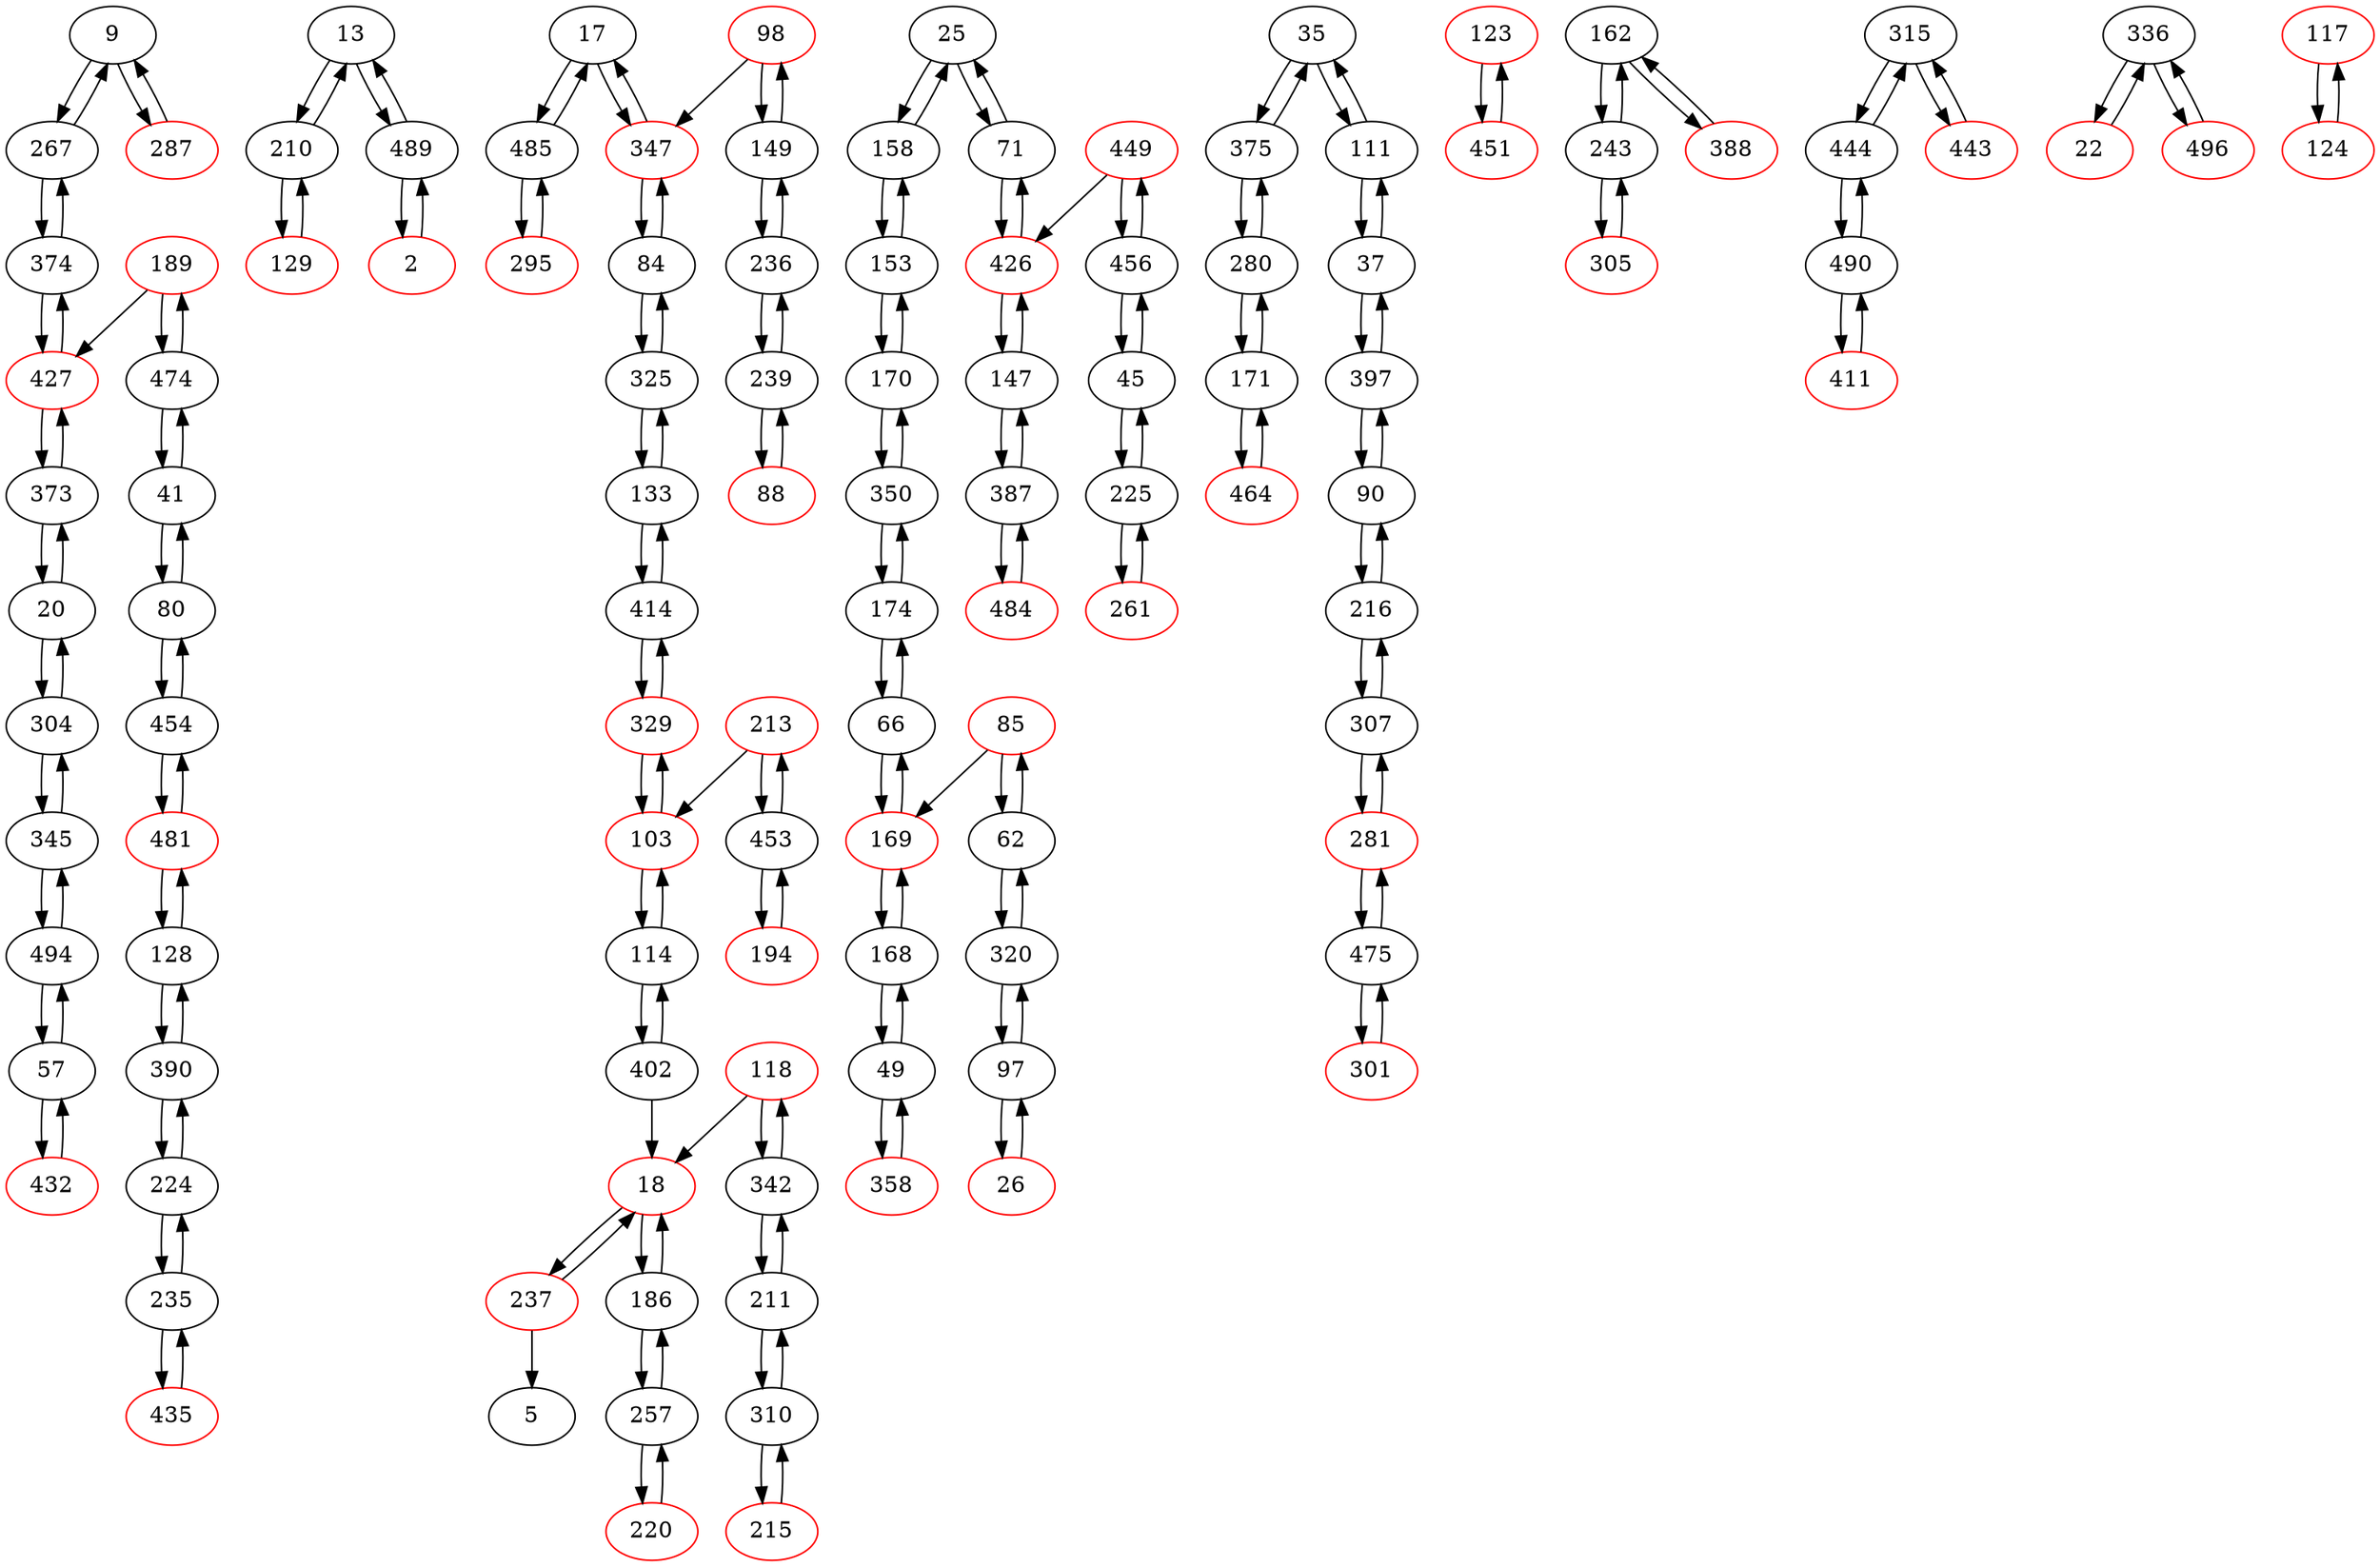 digraph G {
9 -> 267;
13 -> 210;
17 -> 485;
18 -> 237;
20 -> 373;
25 -> 158;
35 -> 375;
37 -> 397;
41 -> 80;
45 -> 456;
49 -> 358;
57 -> 432;
62 -> 320;
66 -> 174;
71 -> 426;
80 -> 41;
84 -> 347;
85 -> 62;
88 -> 239;
90 -> 397;
97 -> 320;
98 -> 149;
103 -> 114;
111 -> 35;
114 -> 103;
118 -> 342;
123 -> 451;
128 -> 390;
129 -> 210;
133 -> 325;
147 -> 387;
149 -> 236;
153 -> 170;
158 -> 153;
162 -> 243;
168 -> 49;
169 -> 66;
170 -> 350;
171 -> 280;
174 -> 66;
186 -> 257;
189 -> 427;
210 -> 13;
211 -> 342;
213 -> 453;
215 -> 310;
216 -> 90;
220 -> 257;
224 -> 390;
225 -> 45;
235 -> 435;
236 -> 149;
237 -> 5;
239 -> 236;
243 -> 162;
257 -> 220;
261 -> 225;
267 -> 374;
280 -> 375;
281 -> 475;
301 -> 475;
304 -> 20;
305 -> 243;
307 -> 216;
310 -> 215;
315 -> 444;
320 -> 97;
325 -> 133;
329 -> 103;
336 -> 22;
342 -> 118;
345 -> 494;
347 -> 17;
350 -> 174;
358 -> 49;
373 -> 20;
374 -> 267;
375 -> 280;
387 -> 484;
390 -> 224;
397 -> 37;
402 -> 18;
414 -> 133;
426 -> 71;
427 -> 374;
432 -> 57;
443 -> 315;
444 -> 315;
449 -> 456;
453 -> 194;
454 -> 80;
456 -> 449;
464 -> 171;
474 -> 41;
475 -> 281;
481 -> 454;
485 -> 295;
489 -> 2;
490 -> 411;
494 -> 345;
2 -> 489;
9 -> 287;
13 -> 489;
17 -> 347;
18 -> 186;
20 -> 304;
22 -> 336;
25 -> 71;
26 -> 97;
35 -> 111;
37 -> 111;
41 -> 474;
45 -> 225;
49 -> 168;
57 -> 494;
62 -> 85;
66 -> 169;
71 -> 25;
80 -> 454;
84 -> 325;
85 -> 169;
90 -> 216;
97 -> 26;
98 -> 347;
103 -> 329;
111 -> 37;
114 -> 402;
117 -> 124;
118 -> 18;
124 -> 117;
128 -> 481;
133 -> 414;
147 -> 426;
149 -> 98;
153 -> 158;
158 -> 25;
162 -> 388;
168 -> 169;
169 -> 168;
170 -> 153;
171 -> 464;
174 -> 350;
186 -> 18;
189 -> 474;
194 -> 453;
210 -> 129;
211 -> 310;
213 -> 103;
216 -> 307;
224 -> 235;
225 -> 261;
235 -> 224;
236 -> 239;
237 -> 18;
239 -> 88;
243 -> 305;
257 -> 186;
267 -> 9;
280 -> 171;
281 -> 307;
287 -> 9;
295 -> 485;
304 -> 345;
307 -> 281;
310 -> 211;
315 -> 443;
320 -> 62;
325 -> 84;
329 -> 414;
336 -> 496;
342 -> 211;
345 -> 304;
347 -> 84;
350 -> 170;
373 -> 427;
374 -> 427;
375 -> 35;
387 -> 147;
388 -> 162;
390 -> 128;
397 -> 90;
402 -> 114;
411 -> 490;
414 -> 329;
426 -> 147;
427 -> 373;
435 -> 235;
444 -> 490;
449 -> 426;
451 -> 123;
453 -> 213;
454 -> 481;
456 -> 45;
474 -> 189;
475 -> 301;
481 -> 128;
484 -> 387;
485 -> 17;
489 -> 13;
490 -> 444;
494 -> 57;
496 -> 336;
2[color=red];
9
13
17
18[color=red];
20
22[color=red];
25
26[color=red];
35
37
41
45
49
57
62
66
71
80
84
85[color=red];
88[color=red];
90
97
98[color=red];
103[color=red];
111
114
117[color=red];
118[color=red];
123[color=red];
124[color=red];
128
129[color=red];
133
147
149
153
158
162
168
169[color=red];
170
171
174
186
189[color=red];
194[color=red];
210
211
213[color=red];
215[color=red];
216
220[color=red];
224
225
235
236
237[color=red];
239
243
257
261[color=red];
267
280
281[color=red];
287[color=red];
295[color=red];
301[color=red];
304
305[color=red];
307
310
315
320
325
329[color=red];
336
342
345
347[color=red];
350
358[color=red];
373
374
375
387
388[color=red];
390
397
402
411[color=red];
414
426[color=red];
427[color=red];
432[color=red];
435[color=red];
443[color=red];
444
449[color=red];
451[color=red];
453
454
456
464[color=red];
474
475
481[color=red];
484[color=red];
485
489
490
494
496[color=red];
}
